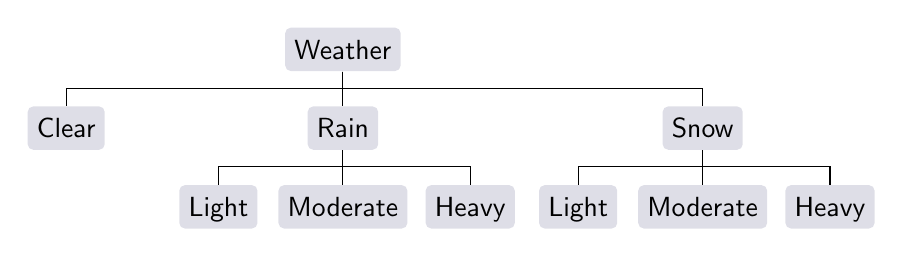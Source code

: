 \definecolor{TNOlightgray}{RGB}{222,222,231}%
\tikzstyle{tag}=[font=\sffamily, text height=.8em, text depth=.1em, fill=TNOlightgray, rounded corners=0.2em]%
\tikzstyle{helper}=[coordinate, node distance=1.4em]%
\begin{tikzpicture}
	% Place the nodes
	\node[tag](weather){Weather};
	\node[tag, below of=weather](rain){Rain};
	\node[tag, left of=rain, node distance=10em](clear){Clear};
	\node[tag, right of=rain, node distance=13em](snow){Snow};
	\node[tag, below of=rain](mod rain){Moderate};
	\node[tag, left of=mod rain, node distance=4.5em](light rain){Light};
	\node[tag, right of=mod rain, node distance=4.6em](heavy rain){Heavy};
	\node[tag, below of=snow](mod snow){Moderate};
	\node[tag, left of=mod snow, node distance=4.5em](light snow){Light};
	\node[tag, right of=mod snow, node distance=4.6em](heavy snow){Heavy};
	
	% Place the lines
	\node[helper, below of=weather](weather helper){};
	\node[helper, below of=rain](rain helper){};
	\node[helper, below of=snow](snow helper){};
	\draw (weather) -- (rain);
	\draw (weather) -- (weather helper) -| (clear);
	\draw (weather) -- (weather helper) -| (snow);
	\draw (rain) -- (mod rain);
	\draw (rain) -- (rain helper) -| (light rain);
	\draw (rain) -- (rain helper) -| (heavy rain);
	\draw (snow) -- (mod snow);
	\draw (snow) -- (snow helper) -| (light snow);
	\draw (snow) -- (snow helper) -| (heavy snow);
\end{tikzpicture}%
